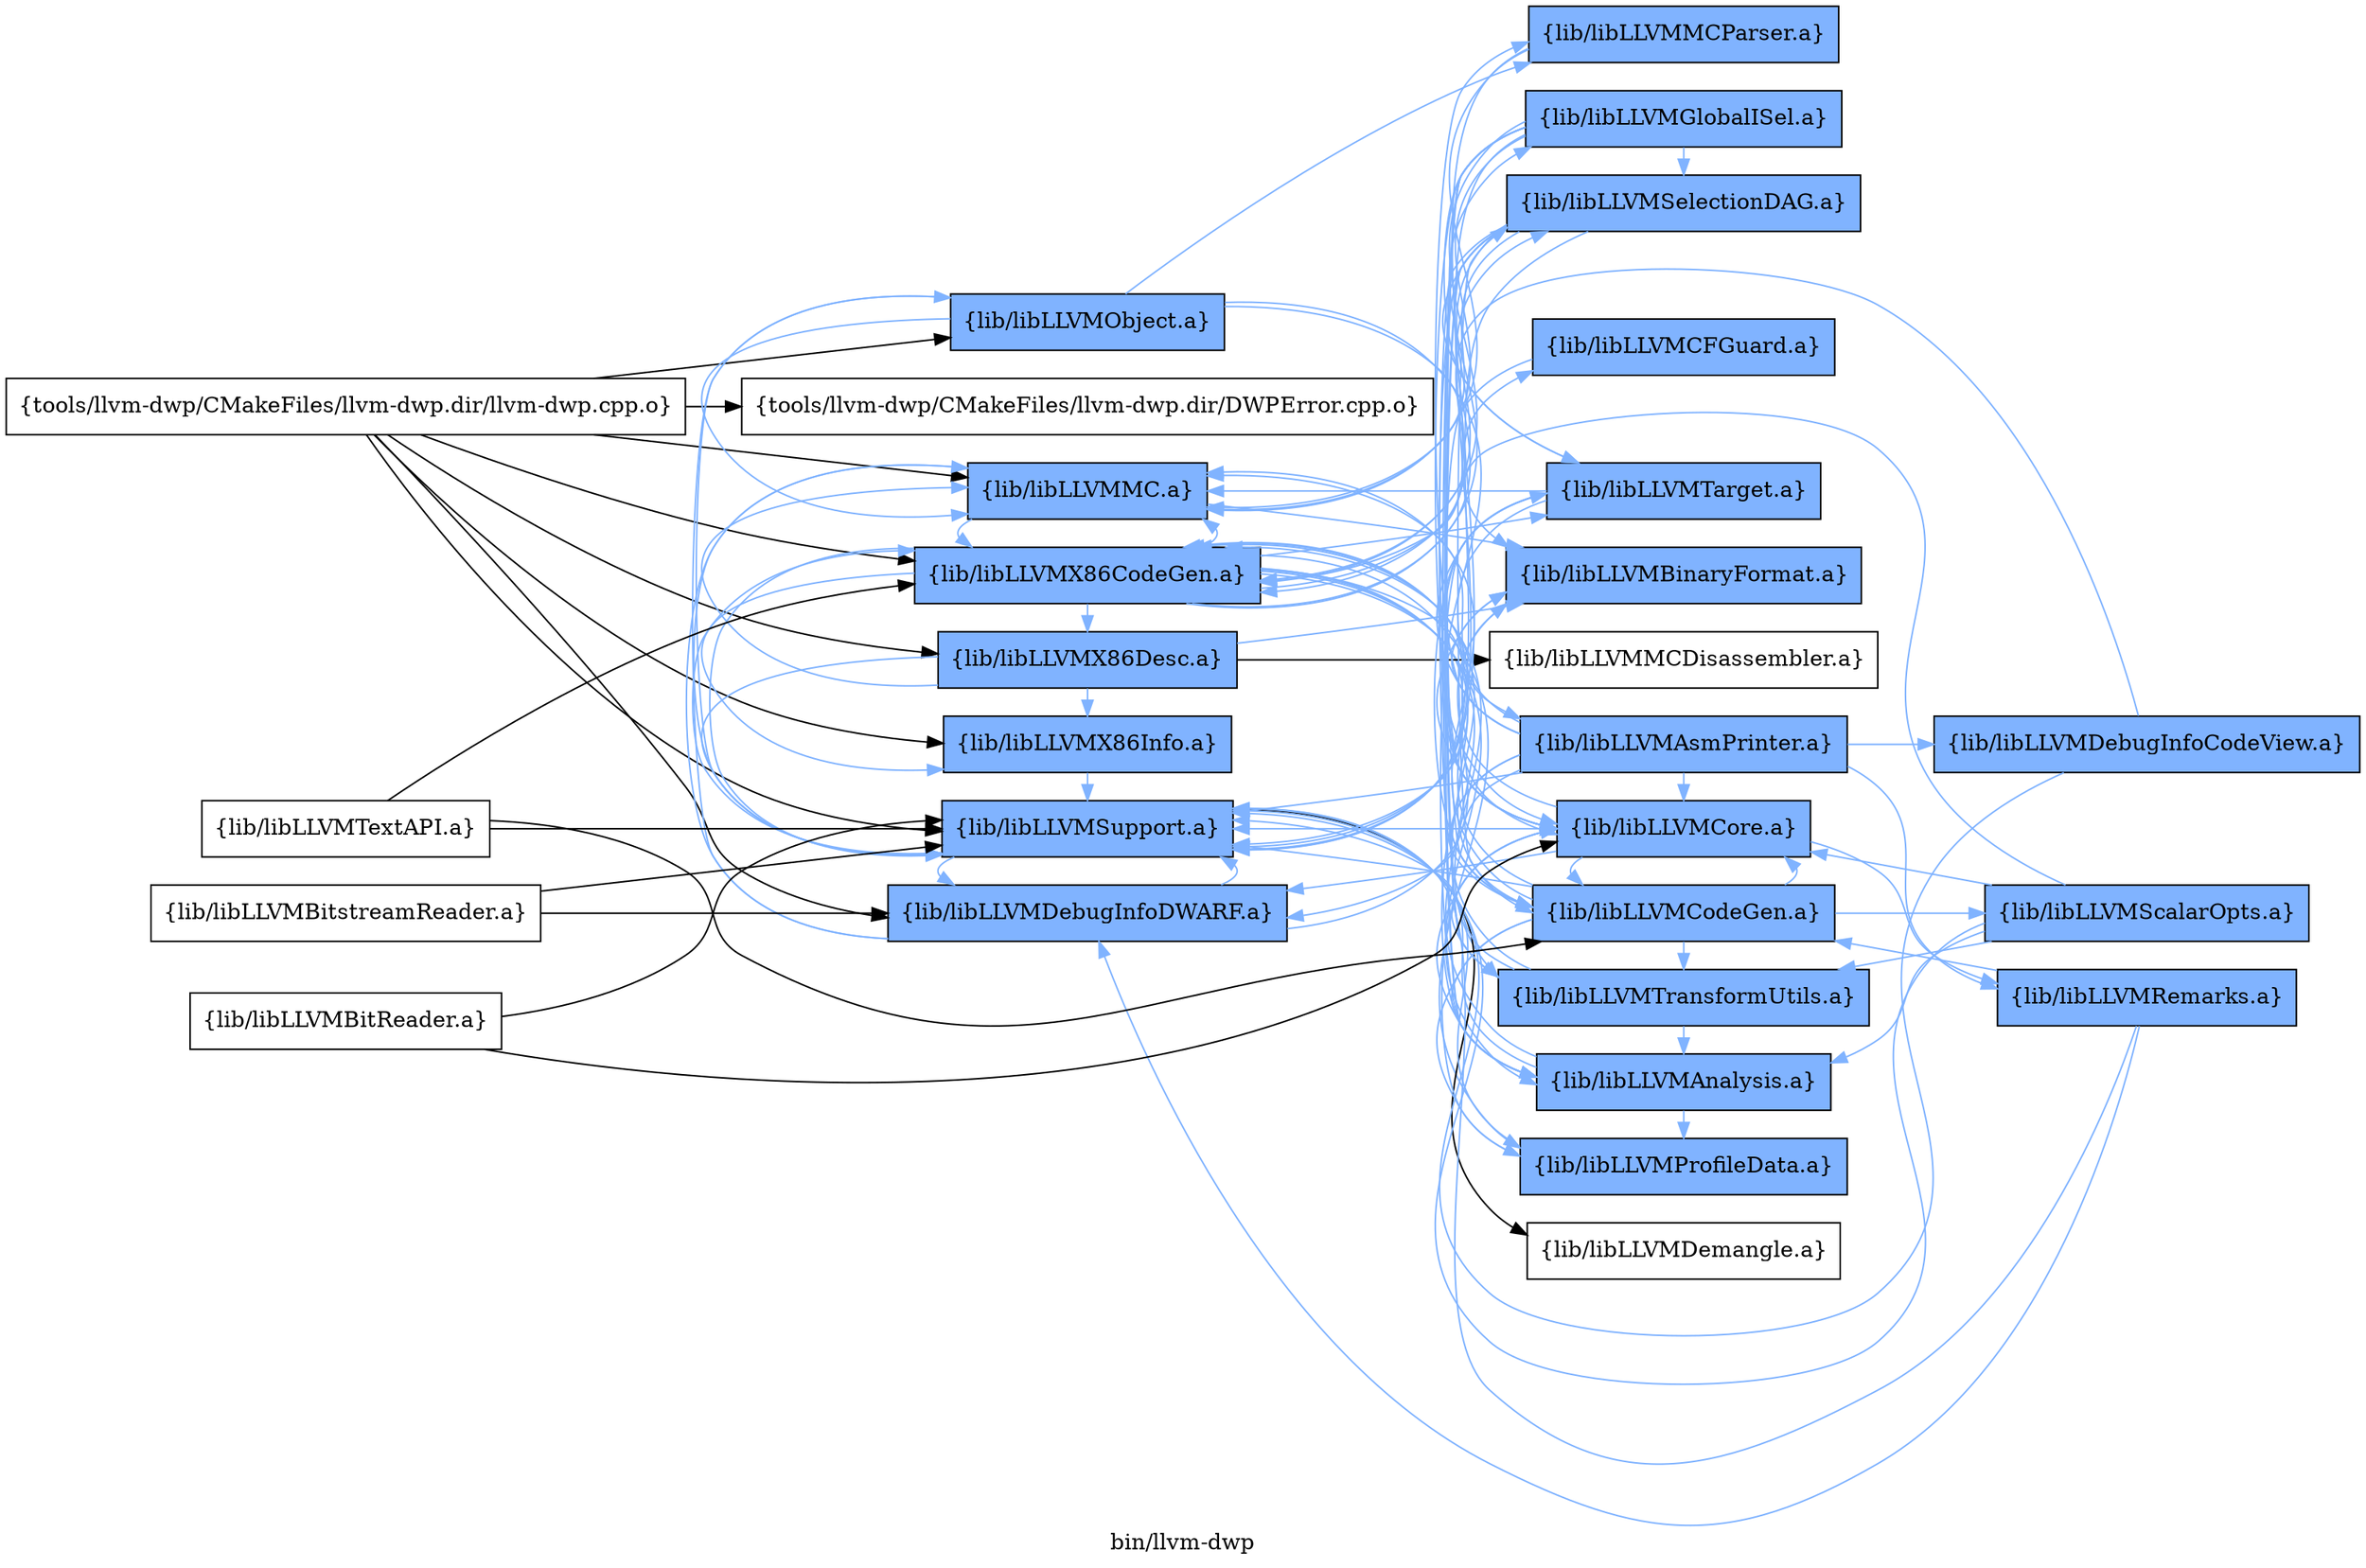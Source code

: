 digraph "bin/llvm-dwp" {
	label="bin/llvm-dwp";
	rankdir=LR;
	{ rank=same; Node0x557914d83218;  }
	{ rank=same; Node0x557914d83df8; Node0x557914d8f6f8; Node0x557914d8ef28; Node0x557914d8fe78; Node0x557914d90878; Node0x557914d90468; Node0x557914d91278; Node0x557914d90dc8;  }
	{ rank=same; Node0x557914d8f9c8; Node0x557914d7e9e8; Node0x557914d8cdb8; Node0x557914d91c78; Node0x557914d7e3f8; Node0x557914d823b8; Node0x557914d7f348; Node0x557914d85108; Node0x557914d84668; Node0x557914d820e8; Node0x557914d91778; Node0x557914d8c8b8; Node0x557914d82db8; Node0x557914d8b508;  }

	Node0x557914d83218 [shape=record,shape=box,group=0,label="{tools/llvm-dwp/CMakeFiles/llvm-dwp.dir/llvm-dwp.cpp.o}"];
	Node0x557914d83218 -> Node0x557914d83df8;
	Node0x557914d83218 -> Node0x557914d8f6f8;
	Node0x557914d83218 -> Node0x557914d8ef28;
	Node0x557914d83218 -> Node0x557914d8fe78;
	Node0x557914d83218 -> Node0x557914d90878;
	Node0x557914d83218 -> Node0x557914d90468;
	Node0x557914d83218 -> Node0x557914d91278;
	Node0x557914d83218 -> Node0x557914d90dc8;
	Node0x557914d83df8 [shape=record,shape=box,group=0,label="{tools/llvm-dwp/CMakeFiles/llvm-dwp.dir/DWPError.cpp.o}"];
	Node0x557914d8f6f8 [shape=record,shape=box,group=1,style=filled,fillcolor="0.600000 0.5 1",label="{lib/libLLVMX86CodeGen.a}"];
	Node0x557914d8f6f8 -> Node0x557914d8ef28[color="0.600000 0.5 1"];
	Node0x557914d8f6f8 -> Node0x557914d8fe78[color="0.600000 0.5 1"];
	Node0x557914d8f6f8 -> Node0x557914d8f9c8[color="0.600000 0.5 1"];
	Node0x557914d8f6f8 -> Node0x557914d90468[color="0.600000 0.5 1"];
	Node0x557914d8f6f8 -> Node0x557914d7e9e8[color="0.600000 0.5 1"];
	Node0x557914d8f6f8 -> Node0x557914d90dc8[color="0.600000 0.5 1"];
	Node0x557914d8f6f8 -> Node0x557914d8cdb8[color="0.600000 0.5 1"];
	Node0x557914d8f6f8 -> Node0x557914d91c78[color="0.600000 0.5 1"];
	Node0x557914d8f6f8 -> Node0x557914d7e3f8[color="0.600000 0.5 1"];
	Node0x557914d8f6f8 -> Node0x557914d823b8[color="0.600000 0.5 1"];
	Node0x557914d8f6f8 -> Node0x557914d7f348[color="0.600000 0.5 1"];
	Node0x557914d8f6f8 -> Node0x557914d85108[color="0.600000 0.5 1"];
	Node0x557914d8f6f8 -> Node0x557914d84668[color="0.600000 0.5 1"];
	Node0x557914d8f6f8 -> Node0x557914d820e8[color="0.600000 0.5 1"];
	Node0x557914d8ef28 [shape=record,shape=box,group=1,style=filled,fillcolor="0.600000 0.5 1",label="{lib/libLLVMX86Desc.a}"];
	Node0x557914d8ef28 -> Node0x557914d90468[color="0.600000 0.5 1"];
	Node0x557914d8ef28 -> Node0x557914d90dc8[color="0.600000 0.5 1"];
	Node0x557914d8ef28 -> Node0x557914d8fe78[color="0.600000 0.5 1"];
	Node0x557914d8ef28 -> Node0x557914d91778;
	Node0x557914d8ef28 -> Node0x557914d8c8b8[color="0.600000 0.5 1"];
	Node0x557914d8fe78 [shape=record,shape=box,group=1,style=filled,fillcolor="0.600000 0.5 1",label="{lib/libLLVMX86Info.a}"];
	Node0x557914d8fe78 -> Node0x557914d90dc8[color="0.600000 0.5 1"];
	Node0x557914d90878 [shape=record,shape=box,group=1,style=filled,fillcolor="0.600000 0.5 1",label="{lib/libLLVMDebugInfoDWARF.a}"];
	Node0x557914d90878 -> Node0x557914d91278[color="0.600000 0.5 1"];
	Node0x557914d90878 -> Node0x557914d90dc8[color="0.600000 0.5 1"];
	Node0x557914d90878 -> Node0x557914d8c8b8[color="0.600000 0.5 1"];
	Node0x557914d90878 -> Node0x557914d90468[color="0.600000 0.5 1"];
	Node0x557914d90468 [shape=record,shape=box,group=1,style=filled,fillcolor="0.600000 0.5 1",label="{lib/libLLVMMC.a}"];
	Node0x557914d90468 -> Node0x557914d90dc8[color="0.600000 0.5 1"];
	Node0x557914d90468 -> Node0x557914d8c8b8[color="0.600000 0.5 1"];
	Node0x557914d90468 -> Node0x557914d8f6f8[color="0.600000 0.5 1"];
	Node0x557914d91278 [shape=record,shape=box,group=1,style=filled,fillcolor="0.600000 0.5 1",label="{lib/libLLVMObject.a}"];
	Node0x557914d91278 -> Node0x557914d90dc8[color="0.600000 0.5 1"];
	Node0x557914d91278 -> Node0x557914d8c8b8[color="0.600000 0.5 1"];
	Node0x557914d91278 -> Node0x557914d90468[color="0.600000 0.5 1"];
	Node0x557914d91278 -> Node0x557914d8cdb8[color="0.600000 0.5 1"];
	Node0x557914d91278 -> Node0x557914d82db8[color="0.600000 0.5 1"];
	Node0x557914d90dc8 [shape=record,shape=box,group=1,style=filled,fillcolor="0.600000 0.5 1",label="{lib/libLLVMSupport.a}"];
	Node0x557914d90dc8 -> Node0x557914d8f6f8[color="0.600000 0.5 1"];
	Node0x557914d90dc8 -> Node0x557914d90878[color="0.600000 0.5 1"];
	Node0x557914d90dc8 -> Node0x557914d8b508;
	Node0x557914d8f9c8 [shape=record,shape=box,group=1,style=filled,fillcolor="0.600000 0.5 1",label="{lib/libLLVMAsmPrinter.a}"];
	Node0x557914d8f9c8 -> Node0x557914d90468[color="0.600000 0.5 1"];
	Node0x557914d8f9c8 -> Node0x557914d7e9e8[color="0.600000 0.5 1"];
	Node0x557914d8f9c8 -> Node0x557914d90dc8[color="0.600000 0.5 1"];
	Node0x557914d8f9c8 -> Node0x557914d91c78[color="0.600000 0.5 1"];
	Node0x557914d8f9c8 -> Node0x557914d823b8[color="0.600000 0.5 1"];
	Node0x557914d8f9c8 -> Node0x557914d8cdb8[color="0.600000 0.5 1"];
	Node0x557914d8f9c8 -> Node0x557914d8c8b8[color="0.600000 0.5 1"];
	Node0x557914d8f9c8 -> Node0x557914d8afb8[color="0.600000 0.5 1"];
	Node0x557914d8f9c8 -> Node0x557914d82db8[color="0.600000 0.5 1"];
	Node0x557914d8f9c8 -> Node0x557914d90878[color="0.600000 0.5 1"];
	Node0x557914d8f9c8 -> Node0x557914d80fb8[color="0.600000 0.5 1"];
	Node0x557914d7e9e8 [shape=record,shape=box,group=1,style=filled,fillcolor="0.600000 0.5 1",label="{lib/libLLVMCodeGen.a}"];
	Node0x557914d7e9e8 -> Node0x557914d90dc8[color="0.600000 0.5 1"];
	Node0x557914d7e9e8 -> Node0x557914d823b8[color="0.600000 0.5 1"];
	Node0x557914d7e9e8 -> Node0x557914d8cdb8[color="0.600000 0.5 1"];
	Node0x557914d7e9e8 -> Node0x557914d8f6f8[color="0.600000 0.5 1"];
	Node0x557914d7e9e8 -> Node0x557914d90468[color="0.600000 0.5 1"];
	Node0x557914d7e9e8 -> Node0x557914d820e8[color="0.600000 0.5 1"];
	Node0x557914d7e9e8 -> Node0x557914d91c78[color="0.600000 0.5 1"];
	Node0x557914d7e9e8 -> Node0x557914d7e3f8[color="0.600000 0.5 1"];
	Node0x557914d7e9e8 -> Node0x557914d84668[color="0.600000 0.5 1"];
	Node0x557914d7e9e8 -> Node0x557914d7e808[color="0.600000 0.5 1"];
	Node0x557914d8cdb8 [shape=record,shape=box,group=1,style=filled,fillcolor="0.600000 0.5 1",label="{lib/libLLVMCore.a}"];
	Node0x557914d8cdb8 -> Node0x557914d90dc8[color="0.600000 0.5 1"];
	Node0x557914d8cdb8 -> Node0x557914d7e9e8[color="0.600000 0.5 1"];
	Node0x557914d8cdb8 -> Node0x557914d8c8b8[color="0.600000 0.5 1"];
	Node0x557914d8cdb8 -> Node0x557914d8f6f8[color="0.600000 0.5 1"];
	Node0x557914d8cdb8 -> Node0x557914d90878[color="0.600000 0.5 1"];
	Node0x557914d8cdb8 -> Node0x557914d8afb8[color="0.600000 0.5 1"];
	Node0x557914d91c78 [shape=record,shape=box,group=1,style=filled,fillcolor="0.600000 0.5 1",label="{lib/libLLVMTarget.a}"];
	Node0x557914d91c78 -> Node0x557914d90468[color="0.600000 0.5 1"];
	Node0x557914d91c78 -> Node0x557914d90dc8[color="0.600000 0.5 1"];
	Node0x557914d91c78 -> Node0x557914d8cdb8[color="0.600000 0.5 1"];
	Node0x557914d91c78 -> Node0x557914d823b8[color="0.600000 0.5 1"];
	Node0x557914d7e3f8 [shape=record,shape=box,group=1,style=filled,fillcolor="0.600000 0.5 1",label="{lib/libLLVMSelectionDAG.a}"];
	Node0x557914d7e3f8 -> Node0x557914d90dc8[color="0.600000 0.5 1"];
	Node0x557914d7e3f8 -> Node0x557914d7e9e8[color="0.600000 0.5 1"];
	Node0x557914d7e3f8 -> Node0x557914d823b8[color="0.600000 0.5 1"];
	Node0x557914d7e3f8 -> Node0x557914d8cdb8[color="0.600000 0.5 1"];
	Node0x557914d7e3f8 -> Node0x557914d90468[color="0.600000 0.5 1"];
	Node0x557914d7e3f8 -> Node0x557914d91c78[color="0.600000 0.5 1"];
	Node0x557914d7e3f8 -> Node0x557914d820e8[color="0.600000 0.5 1"];
	Node0x557914d7e3f8 -> Node0x557914d8f6f8[color="0.600000 0.5 1"];
	Node0x557914d823b8 [shape=record,shape=box,group=1,style=filled,fillcolor="0.600000 0.5 1",label="{lib/libLLVMAnalysis.a}"];
	Node0x557914d823b8 -> Node0x557914d8f6f8[color="0.600000 0.5 1"];
	Node0x557914d823b8 -> Node0x557914d90dc8[color="0.600000 0.5 1"];
	Node0x557914d823b8 -> Node0x557914d8cdb8[color="0.600000 0.5 1"];
	Node0x557914d823b8 -> Node0x557914d84668[color="0.600000 0.5 1"];
	Node0x557914d7f348 [shape=record,shape=box,group=1,style=filled,fillcolor="0.600000 0.5 1",label="{lib/libLLVMGlobalISel.a}"];
	Node0x557914d7f348 -> Node0x557914d90dc8[color="0.600000 0.5 1"];
	Node0x557914d7f348 -> Node0x557914d7e9e8[color="0.600000 0.5 1"];
	Node0x557914d7f348 -> Node0x557914d8cdb8[color="0.600000 0.5 1"];
	Node0x557914d7f348 -> Node0x557914d90468[color="0.600000 0.5 1"];
	Node0x557914d7f348 -> Node0x557914d91c78[color="0.600000 0.5 1"];
	Node0x557914d7f348 -> Node0x557914d7e3f8[color="0.600000 0.5 1"];
	Node0x557914d7f348 -> Node0x557914d823b8[color="0.600000 0.5 1"];
	Node0x557914d7f348 -> Node0x557914d8f6f8[color="0.600000 0.5 1"];
	Node0x557914d7f348 -> Node0x557914d820e8[color="0.600000 0.5 1"];
	Node0x557914d85108 [shape=record,shape=box,group=1,style=filled,fillcolor="0.600000 0.5 1",label="{lib/libLLVMCFGuard.a}"];
	Node0x557914d85108 -> Node0x557914d8cdb8[color="0.600000 0.5 1"];
	Node0x557914d84668 [shape=record,shape=box,group=1,style=filled,fillcolor="0.600000 0.5 1",label="{lib/libLLVMProfileData.a}"];
	Node0x557914d84668 -> Node0x557914d90dc8[color="0.600000 0.5 1"];
	Node0x557914d84668 -> Node0x557914d8cdb8[color="0.600000 0.5 1"];
	Node0x557914d820e8 [shape=record,shape=box,group=1,style=filled,fillcolor="0.600000 0.5 1",label="{lib/libLLVMTransformUtils.a}"];
	Node0x557914d820e8 -> Node0x557914d8f6f8[color="0.600000 0.5 1"];
	Node0x557914d820e8 -> Node0x557914d90dc8[color="0.600000 0.5 1"];
	Node0x557914d820e8 -> Node0x557914d823b8[color="0.600000 0.5 1"];
	Node0x557914d820e8 -> Node0x557914d8cdb8[color="0.600000 0.5 1"];
	Node0x557914d91778 [shape=record,shape=box,group=0,label="{lib/libLLVMMCDisassembler.a}"];
	Node0x557914d8c8b8 [shape=record,shape=box,group=1,style=filled,fillcolor="0.600000 0.5 1",label="{lib/libLLVMBinaryFormat.a}"];
	Node0x557914d8c8b8 -> Node0x557914d90dc8[color="0.600000 0.5 1"];
	Node0x557914d8afb8 [shape=record,shape=box,group=1,style=filled,fillcolor="0.600000 0.5 1",label="{lib/libLLVMRemarks.a}"];
	Node0x557914d8afb8 -> Node0x557914d90dc8[color="0.600000 0.5 1"];
	Node0x557914d8afb8 -> Node0x557914d90878[color="0.600000 0.5 1"];
	Node0x557914d8afb8 -> Node0x557914d7e9e8[color="0.600000 0.5 1"];
	Node0x557914d82db8 [shape=record,shape=box,group=1,style=filled,fillcolor="0.600000 0.5 1",label="{lib/libLLVMMCParser.a}"];
	Node0x557914d82db8 -> Node0x557914d90468[color="0.600000 0.5 1"];
	Node0x557914d82db8 -> Node0x557914d90dc8[color="0.600000 0.5 1"];
	Node0x557914d80fb8 [shape=record,shape=box,group=1,style=filled,fillcolor="0.600000 0.5 1",label="{lib/libLLVMDebugInfoCodeView.a}"];
	Node0x557914d80fb8 -> Node0x557914d90dc8[color="0.600000 0.5 1"];
	Node0x557914d80fb8 -> Node0x557914d8f6f8[color="0.600000 0.5 1"];
	Node0x557914d7e808 [shape=record,shape=box,group=1,style=filled,fillcolor="0.600000 0.5 1",label="{lib/libLLVMScalarOpts.a}"];
	Node0x557914d7e808 -> Node0x557914d90dc8[color="0.600000 0.5 1"];
	Node0x557914d7e808 -> Node0x557914d820e8[color="0.600000 0.5 1"];
	Node0x557914d7e808 -> Node0x557914d823b8[color="0.600000 0.5 1"];
	Node0x557914d7e808 -> Node0x557914d8cdb8[color="0.600000 0.5 1"];
	Node0x557914d7e808 -> Node0x557914d8f6f8[color="0.600000 0.5 1"];
	Node0x557914d815f8 [shape=record,shape=box,group=0,label="{lib/libLLVMBitReader.a}"];
	Node0x557914d815f8 -> Node0x557914d90dc8;
	Node0x557914d815f8 -> Node0x557914d8cdb8;
	Node0x557914d819b8 [shape=record,shape=box,group=0,label="{lib/libLLVMTextAPI.a}"];
	Node0x557914d819b8 -> Node0x557914d90dc8;
	Node0x557914d819b8 -> Node0x557914d7e9e8;
	Node0x557914d819b8 -> Node0x557914d8f6f8;
	Node0x557914d8b508 [shape=record,shape=box,group=0,label="{lib/libLLVMDemangle.a}"];
	Node0x557914d8ab08 [shape=record,shape=box,group=0,label="{lib/libLLVMBitstreamReader.a}"];
	Node0x557914d8ab08 -> Node0x557914d90878;
	Node0x557914d8ab08 -> Node0x557914d90dc8;
}
